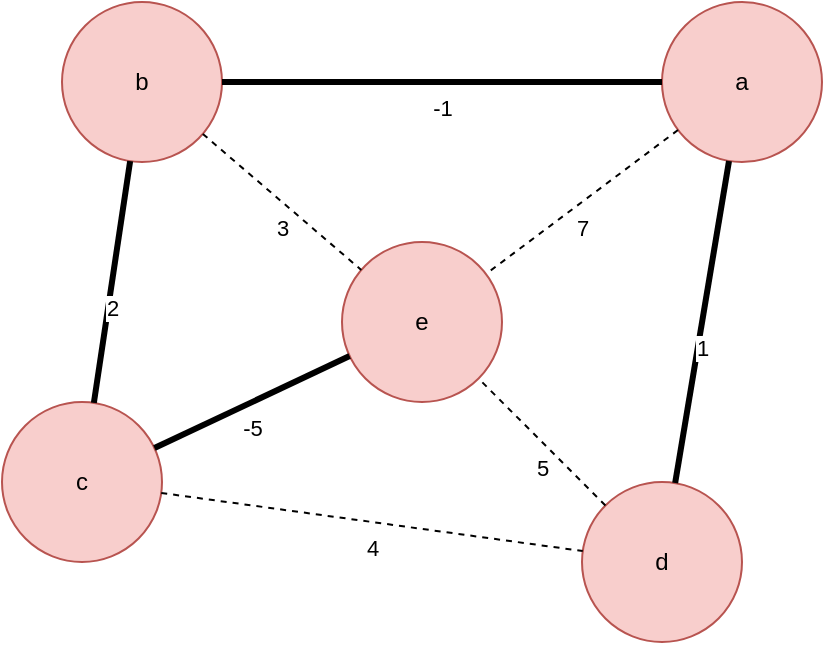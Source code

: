 <mxfile version="13.5.7" type="github"><diagram id="YH1vlib4qJR1XqkaR-cK" name="Page-1"><mxGraphModel dx="769" dy="561" grid="1" gridSize="10" guides="1" tooltips="1" connect="1" arrows="1" fold="1" page="1" pageScale="1" pageWidth="827" pageHeight="1169" math="0" shadow="0"><root><mxCell id="0"/><mxCell id="1" parent="0"/><mxCell id="WnkisTQvxUGRzqIF4p82-1" value="b" style="ellipse;whiteSpace=wrap;html=1;aspect=fixed;fillColor=#f8cecc;strokeColor=#b85450;" parent="1" vertex="1"><mxGeometry x="140" y="70" width="80" height="80" as="geometry"/></mxCell><mxCell id="WnkisTQvxUGRzqIF4p82-2" value="c" style="ellipse;whiteSpace=wrap;html=1;aspect=fixed;fillColor=#f8cecc;strokeColor=#b85450;" parent="1" vertex="1"><mxGeometry x="110" y="270" width="80" height="80" as="geometry"/></mxCell><mxCell id="WnkisTQvxUGRzqIF4p82-3" value="d" style="ellipse;whiteSpace=wrap;html=1;aspect=fixed;fillColor=#f8cecc;strokeColor=#b85450;" parent="1" vertex="1"><mxGeometry x="400" y="310" width="80" height="80" as="geometry"/></mxCell><mxCell id="WnkisTQvxUGRzqIF4p82-4" value="a" style="ellipse;whiteSpace=wrap;html=1;aspect=fixed;shadow=0;fillColor=#f8cecc;strokeColor=#b85450;" parent="1" vertex="1"><mxGeometry x="440" y="70" width="80" height="80" as="geometry"/></mxCell><mxCell id="WnkisTQvxUGRzqIF4p82-5" value="e" style="ellipse;whiteSpace=wrap;html=1;aspect=fixed;fillColor=#f8cecc;strokeColor=#b85450;" parent="1" vertex="1"><mxGeometry x="280" y="190" width="80" height="80" as="geometry"/></mxCell><mxCell id="WnkisTQvxUGRzqIF4p82-7" value="-5" style="endArrow=none;html=1;rounded=0;verticalAlign=top;strokeWidth=3;" parent="1" source="WnkisTQvxUGRzqIF4p82-2" target="WnkisTQvxUGRzqIF4p82-5" edge="1"><mxGeometry relative="1" as="geometry"><mxPoint x="310" y="290" as="sourcePoint"/><mxPoint x="470" y="290" as="targetPoint"/></mxGeometry></mxCell><mxCell id="WnkisTQvxUGRzqIF4p82-8" value="7" style="endArrow=none;html=1;rounded=0;verticalAlign=top;dashed=1;" parent="1" source="WnkisTQvxUGRzqIF4p82-4" target="WnkisTQvxUGRzqIF4p82-5" edge="1"><mxGeometry relative="1" as="geometry"><mxPoint x="196.254" y="303.1" as="sourcePoint"/><mxPoint x="293.807" y="257.032" as="targetPoint"/></mxGeometry></mxCell><mxCell id="WnkisTQvxUGRzqIF4p82-9" value="2" style="endArrow=none;html=1;rounded=0;verticalAlign=top;strokeWidth=3;" parent="1" source="WnkisTQvxUGRzqIF4p82-1" target="WnkisTQvxUGRzqIF4p82-2" edge="1"><mxGeometry relative="1" as="geometry"><mxPoint x="206.254" y="313.1" as="sourcePoint"/><mxPoint x="303.807" y="267.032" as="targetPoint"/></mxGeometry></mxCell><mxCell id="WnkisTQvxUGRzqIF4p82-10" value="5" style="endArrow=none;html=1;rounded=0;verticalAlign=top;dashed=1;" parent="1" source="WnkisTQvxUGRzqIF4p82-3" target="WnkisTQvxUGRzqIF4p82-5" edge="1"><mxGeometry relative="1" as="geometry"><mxPoint x="216.254" y="323.1" as="sourcePoint"/><mxPoint x="313.807" y="277.032" as="targetPoint"/></mxGeometry></mxCell><mxCell id="WnkisTQvxUGRzqIF4p82-11" value="-1" style="endArrow=none;html=1;rounded=0;verticalAlign=top;fontStyle=0;strokeWidth=3;" parent="1" source="WnkisTQvxUGRzqIF4p82-1" target="WnkisTQvxUGRzqIF4p82-4" edge="1"><mxGeometry relative="1" as="geometry"><mxPoint x="310" y="290" as="sourcePoint"/><mxPoint x="470" y="290" as="targetPoint"/></mxGeometry></mxCell><mxCell id="WnkisTQvxUGRzqIF4p82-12" value="3" style="endArrow=none;html=1;rounded=0;verticalAlign=top;dashed=1;" parent="1" source="WnkisTQvxUGRzqIF4p82-1" target="WnkisTQvxUGRzqIF4p82-5" edge="1"><mxGeometry relative="1" as="geometry"><mxPoint x="310" y="290" as="sourcePoint"/><mxPoint x="470" y="290" as="targetPoint"/></mxGeometry></mxCell><mxCell id="WnkisTQvxUGRzqIF4p82-13" value="4" style="endArrow=none;html=1;rounded=0;verticalAlign=top;dashed=1;" parent="1" source="WnkisTQvxUGRzqIF4p82-2" target="WnkisTQvxUGRzqIF4p82-3" edge="1"><mxGeometry relative="1" as="geometry"><mxPoint x="310" y="290" as="sourcePoint"/><mxPoint x="470" y="290" as="targetPoint"/></mxGeometry></mxCell><mxCell id="WnkisTQvxUGRzqIF4p82-14" value="1" style="endArrow=none;html=1;rounded=0;verticalAlign=top;strokeWidth=3;" parent="1" source="WnkisTQvxUGRzqIF4p82-4" target="WnkisTQvxUGRzqIF4p82-3" edge="1"><mxGeometry relative="1" as="geometry"><mxPoint x="310" y="290" as="sourcePoint"/><mxPoint x="470" y="290" as="targetPoint"/></mxGeometry></mxCell></root></mxGraphModel></diagram></mxfile>